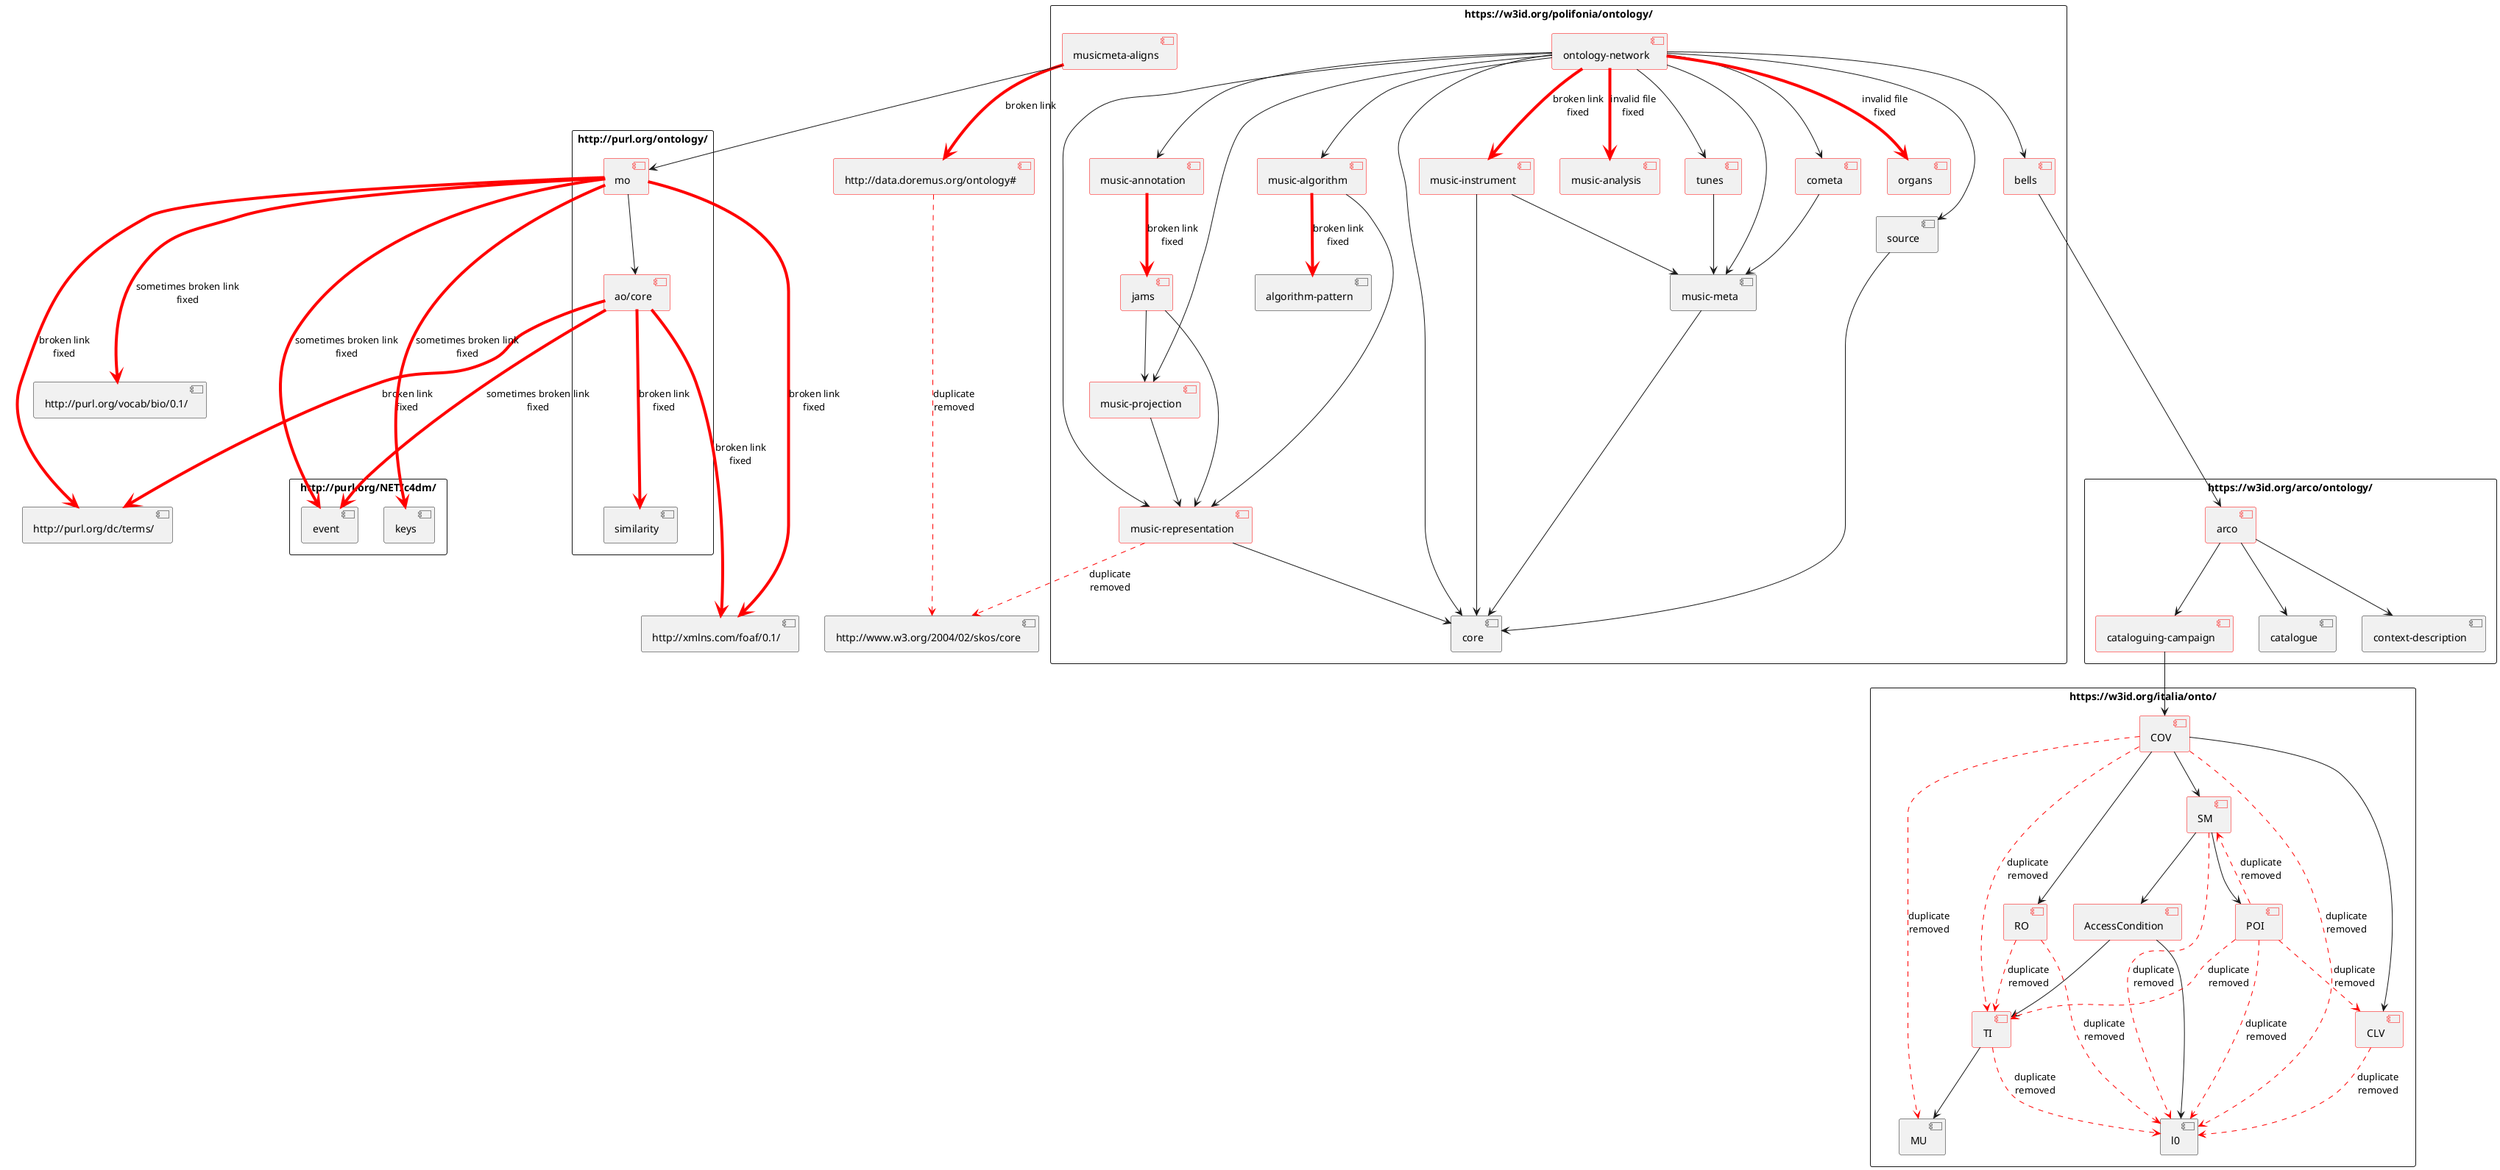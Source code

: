 @startuml owl-imports-graph

rectangle "https://w3id.org/polifonia/ontology/" {
    [ontology-network] as network #line:red
    [bells] #line:red
    [cometa] #line:red
    [core]
    [music-instrument] as instrument #line:red
    [music-algorithm] as algorithm #line:red
    [music-annotation] as annotation #line:red
    [music-analysis] as analysis #line:red
    [music-meta] as meta
    [music-projection] as projection #line:red
    [music-representation] as representation #line:red
    [organs] #line:red
    [source]
    [tunes] #line:red
    [jams] #line:red
    [algorithm-pattern] as pattern
    [musicmeta-aligns] as align #line:red

    network --> bells
    network --> cometa
    network --> core
    network -[#red,thickness=4]-> instrument: broken link\nfixed
    network --> algorithm
    network  -[#red,thickness=4]-> analysis: invalid file\nfixed
    network --> annotation
    network --> meta
    network --> projection
    network --> representation
    network -[#red,thickness=4]-> organs: invalid file\nfixed
    network --> source
    network --> tunes
    jams --> projection
    jams --> representation
    meta --> core
    representation --> core
    algorithm --> representation
    projection --> representation
    instrument --> meta
    instrument --> core
    tunes --> meta
    cometa --> meta
    source --> core
    annotation -[#red,thickness=4]-> jams: broken link\nfixed
    algorithm -[#red,thickness=4]-> pattern: broken link\nfixed
}

rectangle "http://purl.org/ontology/" {
    [mo] #line:red
    [ao/core] as ao_core #line:red
    [similarity] as musim

    mo --> ao_core
}

rectangle "https://w3id.org/arco/ontology/" {
    [arco] #line:red
    [cataloguing-campaign] as campaign #line:red
    [catalogue]
    [context-description] as description

    arco --> catalogue
    arco --> campaign
    arco --> description
}

rectangle "https://w3id.org/italia/onto/" {
    [AccessCondition] #line:red
    [CLV] #line:red
    [COV] #line:red
    [MU]
    [RO] #line:red
    [SM] #line:red
    [TI] #line:red
    [l0]
    [POI] #line:red

    AccessCondition --> l0
    AccessCondition --> TI
    TI -[#red,dashed]-> l0 : duplicate\nremoved
    TI --> MU
    COV --> CLV
    COV -[#red,dashed]-> MU: duplicate\nremoved
    COV --> RO
    COV --> SM
    COV -[#red,dashed]-> TI: duplicate\nremoved
    COV -[#red,dashed]-> l0: duplicate\nremoved
    CLV -[#red,dashed]-> l0: duplicate\nremoved
    SM --> AccessCondition
    SM --> POI
    SM -[#red,dashed]-> l0: duplicate\nremoved
    POI -[#red,dashed]-> CLV: duplicate\nremoved
    POI -[#red,dashed]-> SM: duplicate\nremoved
    POI -[#red,dashed]-> l0: duplicate\nremoved
    POI -[#red,dashed]-> TI: duplicate\nremoved
    RO -[#red,dashed]-> l0: duplicate\nremoved
    RO -[#red,dashed]-> TI: duplicate\nremoved
}

rectangle "http://purl.org/NET/c4dm/" {
    [event]
    [keys]
}

[http://xmlns.com/foaf/0.1/] as foaf
[http://purl.org/dc/terms/] as terms
[http://data.doremus.org/ontology#] as doremus #line:red
[http://www.w3.org/2004/02/skos/core] as skos
[http://purl.org/vocab/bio/0.1/] as bio

align -[#red,thickness=4]-> doremus: broken link

ao_core -[#red,thickness=4]--> musim: broken link\nfixed
ao_core -[#red,thickness=4]--> terms: broken link\nfixed
mo -[#red,thickness=4]--> terms: broken link\nfixed
mo -[#red,thickness=4]--> foaf: broken link\nfixed
ao_core -[#red,thickness=4]---> foaf: broken link\nfixed

align --> mo
bells ----> arco
campaign --> COV

ao_core -[#red,thickness=4]--> event: sometimes broken link\nfixed
mo -[#red,thickness=4]--> event: sometimes broken link\nfixed
mo -[#red,thickness=4]--> keys: sometimes broken link\nfixed
mo -[#red,thickness=4]--> bio: sometimes broken link\nfixed

doremus -[#red,dashed]-> skos: duplicate\nremoved
representation -[#red,dashed]-> skos: duplicate\nremoved

@enduml